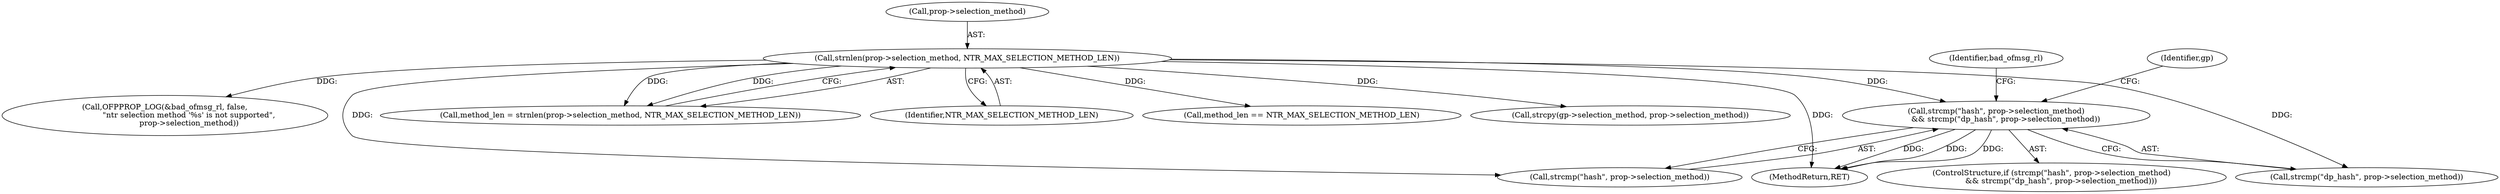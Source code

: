 digraph "0_ovs_4af6da3b275b764b1afe194df6499b33d2bf4cde@API" {
"1000193" [label="(Call,strcmp(\"hash\", prop->selection_method)\n        && strcmp(\"dp_hash\", prop->selection_method))"];
"1000175" [label="(Call,strnlen(prop->selection_method, NTR_MAX_SELECTION_METHOD_LEN))"];
"1000176" [label="(Call,prop->selection_method)"];
"1000181" [label="(Call,method_len == NTR_MAX_SELECTION_METHOD_LEN)"];
"1000215" [label="(Call,strcpy(gp->selection_method, prop->selection_method))"];
"1000194" [label="(Call,strcmp(\"hash\", prop->selection_method))"];
"1000179" [label="(Identifier,NTR_MAX_SELECTION_METHOD_LEN)"];
"1000205" [label="(Call,OFPPROP_LOG(&bad_ofmsg_rl, false,\n                    \"ntr selection method '%s' is not supported\",\n                    prop->selection_method))"];
"1000287" [label="(MethodReturn,RET)"];
"1000207" [label="(Identifier,bad_ofmsg_rl)"];
"1000175" [label="(Call,strnlen(prop->selection_method, NTR_MAX_SELECTION_METHOD_LEN))"];
"1000192" [label="(ControlStructure,if (strcmp(\"hash\", prop->selection_method)\n        && strcmp(\"dp_hash\", prop->selection_method)))"];
"1000199" [label="(Call,strcmp(\"dp_hash\", prop->selection_method))"];
"1000217" [label="(Identifier,gp)"];
"1000173" [label="(Call,method_len = strnlen(prop->selection_method, NTR_MAX_SELECTION_METHOD_LEN))"];
"1000193" [label="(Call,strcmp(\"hash\", prop->selection_method)\n        && strcmp(\"dp_hash\", prop->selection_method))"];
"1000193" -> "1000192"  [label="AST: "];
"1000193" -> "1000194"  [label="CFG: "];
"1000193" -> "1000199"  [label="CFG: "];
"1000194" -> "1000193"  [label="AST: "];
"1000199" -> "1000193"  [label="AST: "];
"1000207" -> "1000193"  [label="CFG: "];
"1000217" -> "1000193"  [label="CFG: "];
"1000193" -> "1000287"  [label="DDG: "];
"1000193" -> "1000287"  [label="DDG: "];
"1000193" -> "1000287"  [label="DDG: "];
"1000175" -> "1000193"  [label="DDG: "];
"1000175" -> "1000173"  [label="AST: "];
"1000175" -> "1000179"  [label="CFG: "];
"1000176" -> "1000175"  [label="AST: "];
"1000179" -> "1000175"  [label="AST: "];
"1000173" -> "1000175"  [label="CFG: "];
"1000175" -> "1000287"  [label="DDG: "];
"1000175" -> "1000173"  [label="DDG: "];
"1000175" -> "1000173"  [label="DDG: "];
"1000175" -> "1000181"  [label="DDG: "];
"1000175" -> "1000194"  [label="DDG: "];
"1000175" -> "1000199"  [label="DDG: "];
"1000175" -> "1000205"  [label="DDG: "];
"1000175" -> "1000215"  [label="DDG: "];
}
